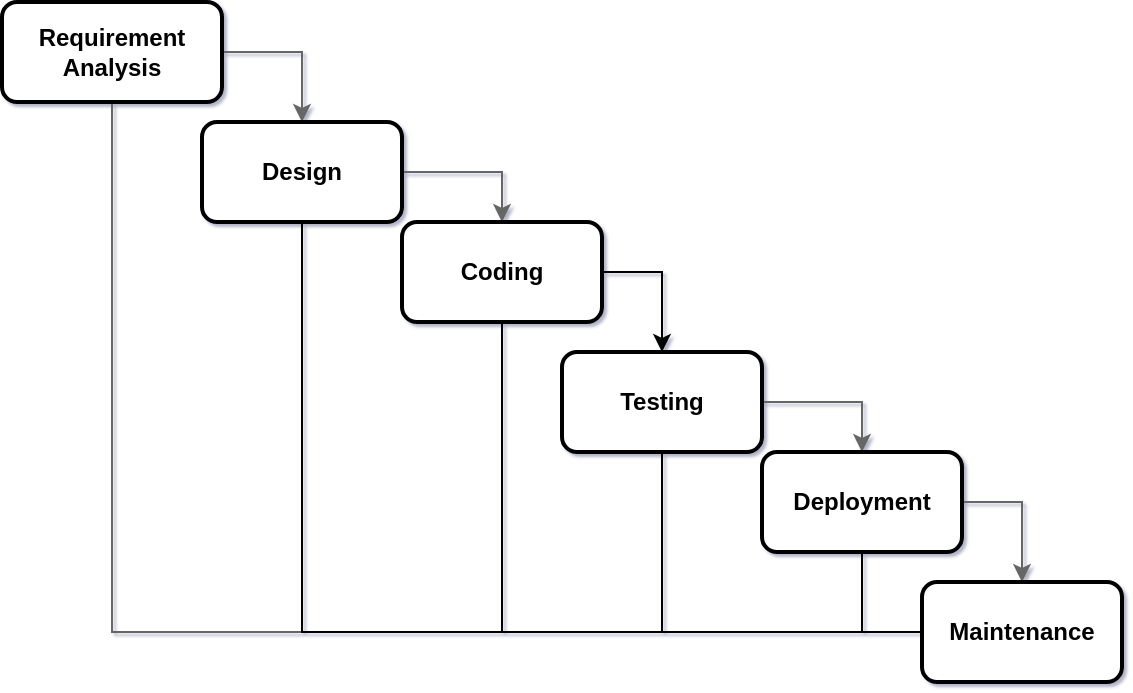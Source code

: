 <mxfile version="21.6.9" type="device">
  <diagram name="waterfall model" id="FUuhrXDeSeDJBahkkePX">
    <mxGraphModel dx="1643" dy="1537" grid="1" gridSize="10" guides="1" tooltips="1" connect="1" arrows="1" fold="1" page="1" pageScale="1" pageWidth="850" pageHeight="1100" math="0" shadow="1">
      <root>
        <mxCell id="0" />
        <mxCell id="1" parent="0" />
        <mxCell id="nVG6jCTT6GXY7V0Jl5GH-24" style="edgeStyle=orthogonalEdgeStyle;rounded=0;orthogonalLoop=1;jettySize=auto;html=1;exitX=1;exitY=0.5;exitDx=0;exitDy=0;entryX=0.5;entryY=0;entryDx=0;entryDy=0;fillColor=#f5f5f5;strokeColor=#666666;" edge="1" parent="1" source="2" target="nVG6jCTT6GXY7V0Jl5GH-11">
          <mxGeometry relative="1" as="geometry" />
        </mxCell>
        <mxCell id="nVG6jCTT6GXY7V0Jl5GH-31" style="edgeStyle=orthogonalEdgeStyle;rounded=0;orthogonalLoop=1;jettySize=auto;html=1;exitX=0.5;exitY=1;exitDx=0;exitDy=0;entryX=0;entryY=0.5;entryDx=0;entryDy=0;fillColor=#f5f5f5;strokeColor=#666666;endArrow=none;endFill=0;" edge="1" parent="1" source="2" target="nVG6jCTT6GXY7V0Jl5GH-22">
          <mxGeometry relative="1" as="geometry" />
        </mxCell>
        <mxCell id="2" value="Requirement Analysis" style="whiteSpace=wrap;strokeWidth=2;rounded=1;labelBackgroundColor=none;fontStyle=1" parent="1" vertex="1">
          <mxGeometry x="-320" y="-130" width="110" height="50" as="geometry" />
        </mxCell>
        <mxCell id="nVG6jCTT6GXY7V0Jl5GH-26" style="edgeStyle=orthogonalEdgeStyle;rounded=0;orthogonalLoop=1;jettySize=auto;html=1;exitX=1;exitY=0.5;exitDx=0;exitDy=0;fillColor=#f5f5f5;strokeColor=#666666;" edge="1" parent="1" source="nVG6jCTT6GXY7V0Jl5GH-11" target="nVG6jCTT6GXY7V0Jl5GH-19">
          <mxGeometry relative="1" as="geometry" />
        </mxCell>
        <mxCell id="nVG6jCTT6GXY7V0Jl5GH-11" value="Design" style="whiteSpace=wrap;strokeWidth=2;rounded=1;labelBackgroundColor=none;fontStyle=1" vertex="1" parent="1">
          <mxGeometry x="-220" y="-70" width="100" height="50" as="geometry" />
        </mxCell>
        <mxCell id="nVG6jCTT6GXY7V0Jl5GH-40" style="edgeStyle=orthogonalEdgeStyle;rounded=0;orthogonalLoop=1;jettySize=auto;html=1;exitX=1;exitY=0.5;exitDx=0;exitDy=0;entryX=0.5;entryY=0;entryDx=0;entryDy=0;" edge="1" parent="1" source="nVG6jCTT6GXY7V0Jl5GH-19" target="nVG6jCTT6GXY7V0Jl5GH-20">
          <mxGeometry relative="1" as="geometry" />
        </mxCell>
        <mxCell id="nVG6jCTT6GXY7V0Jl5GH-19" value="Coding" style="whiteSpace=wrap;strokeWidth=2;rounded=1;labelBackgroundColor=none;fontStyle=1" vertex="1" parent="1">
          <mxGeometry x="-120" y="-20" width="100" height="50" as="geometry" />
        </mxCell>
        <mxCell id="nVG6jCTT6GXY7V0Jl5GH-29" style="edgeStyle=orthogonalEdgeStyle;rounded=0;orthogonalLoop=1;jettySize=auto;html=1;exitX=1;exitY=0.5;exitDx=0;exitDy=0;entryX=0.5;entryY=0;entryDx=0;entryDy=0;fillColor=#f5f5f5;strokeColor=#666666;" edge="1" parent="1" source="nVG6jCTT6GXY7V0Jl5GH-20" target="nVG6jCTT6GXY7V0Jl5GH-21">
          <mxGeometry relative="1" as="geometry" />
        </mxCell>
        <mxCell id="nVG6jCTT6GXY7V0Jl5GH-20" value="Testing" style="whiteSpace=wrap;strokeWidth=2;rounded=1;labelBackgroundColor=none;fontStyle=1" vertex="1" parent="1">
          <mxGeometry x="-40" y="45" width="100" height="50" as="geometry" />
        </mxCell>
        <mxCell id="nVG6jCTT6GXY7V0Jl5GH-30" style="edgeStyle=orthogonalEdgeStyle;rounded=0;orthogonalLoop=1;jettySize=auto;html=1;exitX=1;exitY=0.5;exitDx=0;exitDy=0;entryX=0.5;entryY=0;entryDx=0;entryDy=0;fillColor=#f5f5f5;strokeColor=#666666;" edge="1" parent="1" source="nVG6jCTT6GXY7V0Jl5GH-21" target="nVG6jCTT6GXY7V0Jl5GH-22">
          <mxGeometry relative="1" as="geometry" />
        </mxCell>
        <mxCell id="nVG6jCTT6GXY7V0Jl5GH-21" value="Deployment" style="whiteSpace=wrap;strokeWidth=2;rounded=1;labelBackgroundColor=none;fontStyle=1" vertex="1" parent="1">
          <mxGeometry x="60" y="95" width="100" height="50" as="geometry" />
        </mxCell>
        <mxCell id="nVG6jCTT6GXY7V0Jl5GH-34" style="edgeStyle=orthogonalEdgeStyle;rounded=0;orthogonalLoop=1;jettySize=auto;html=1;exitX=0;exitY=0.5;exitDx=0;exitDy=0;entryX=0.5;entryY=1;entryDx=0;entryDy=0;endArrow=none;endFill=0;" edge="1" parent="1" source="nVG6jCTT6GXY7V0Jl5GH-22" target="nVG6jCTT6GXY7V0Jl5GH-11">
          <mxGeometry relative="1" as="geometry" />
        </mxCell>
        <mxCell id="nVG6jCTT6GXY7V0Jl5GH-35" style="edgeStyle=orthogonalEdgeStyle;rounded=0;orthogonalLoop=1;jettySize=auto;html=1;exitX=0;exitY=0.5;exitDx=0;exitDy=0;entryX=0.5;entryY=1;entryDx=0;entryDy=0;endArrow=none;endFill=0;" edge="1" parent="1" source="nVG6jCTT6GXY7V0Jl5GH-22" target="nVG6jCTT6GXY7V0Jl5GH-19">
          <mxGeometry relative="1" as="geometry" />
        </mxCell>
        <mxCell id="nVG6jCTT6GXY7V0Jl5GH-36" style="edgeStyle=orthogonalEdgeStyle;rounded=0;orthogonalLoop=1;jettySize=auto;html=1;exitX=0;exitY=0.5;exitDx=0;exitDy=0;entryX=0.5;entryY=1;entryDx=0;entryDy=0;endArrow=none;endFill=0;" edge="1" parent="1" source="nVG6jCTT6GXY7V0Jl5GH-22" target="nVG6jCTT6GXY7V0Jl5GH-20">
          <mxGeometry relative="1" as="geometry" />
        </mxCell>
        <mxCell id="nVG6jCTT6GXY7V0Jl5GH-37" style="edgeStyle=orthogonalEdgeStyle;rounded=0;orthogonalLoop=1;jettySize=auto;html=1;exitX=0;exitY=0.5;exitDx=0;exitDy=0;endArrow=none;endFill=0;" edge="1" parent="1" source="nVG6jCTT6GXY7V0Jl5GH-22" target="nVG6jCTT6GXY7V0Jl5GH-21">
          <mxGeometry relative="1" as="geometry" />
        </mxCell>
        <mxCell id="nVG6jCTT6GXY7V0Jl5GH-22" value="Maintenance" style="whiteSpace=wrap;strokeWidth=2;rounded=1;labelBackgroundColor=none;fontStyle=1" vertex="1" parent="1">
          <mxGeometry x="140" y="160" width="100" height="50" as="geometry" />
        </mxCell>
      </root>
    </mxGraphModel>
  </diagram>
</mxfile>
